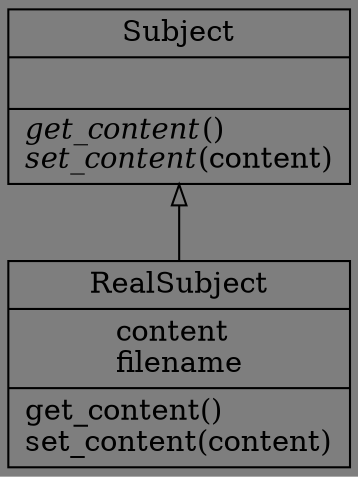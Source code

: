 digraph "classes_5._代理模式_1.py" {
rankdir=BT
bgcolor="#7e7e7e"
charset="utf-8"
"5._代理模式_1.RealSubject" [color="black", fontcolor="black", label=<{RealSubject|content<br ALIGN="LEFT"/>filename<br ALIGN="LEFT"/>|get_content()<br ALIGN="LEFT"/>set_content(content)<br ALIGN="LEFT"/>}>, shape="record", style="solid"];
"5._代理模式_1.Subject" [color="black", fontcolor="black", label=<{Subject|<br ALIGN="LEFT"/>|<I>get_content</I>()<br ALIGN="LEFT"/><I>set_content</I>(content)<br ALIGN="LEFT"/>}>, shape="record", style="solid"];
"5._代理模式_1.RealSubject" -> "5._代理模式_1.Subject" [arrowhead="empty", arrowtail="none"];
}

